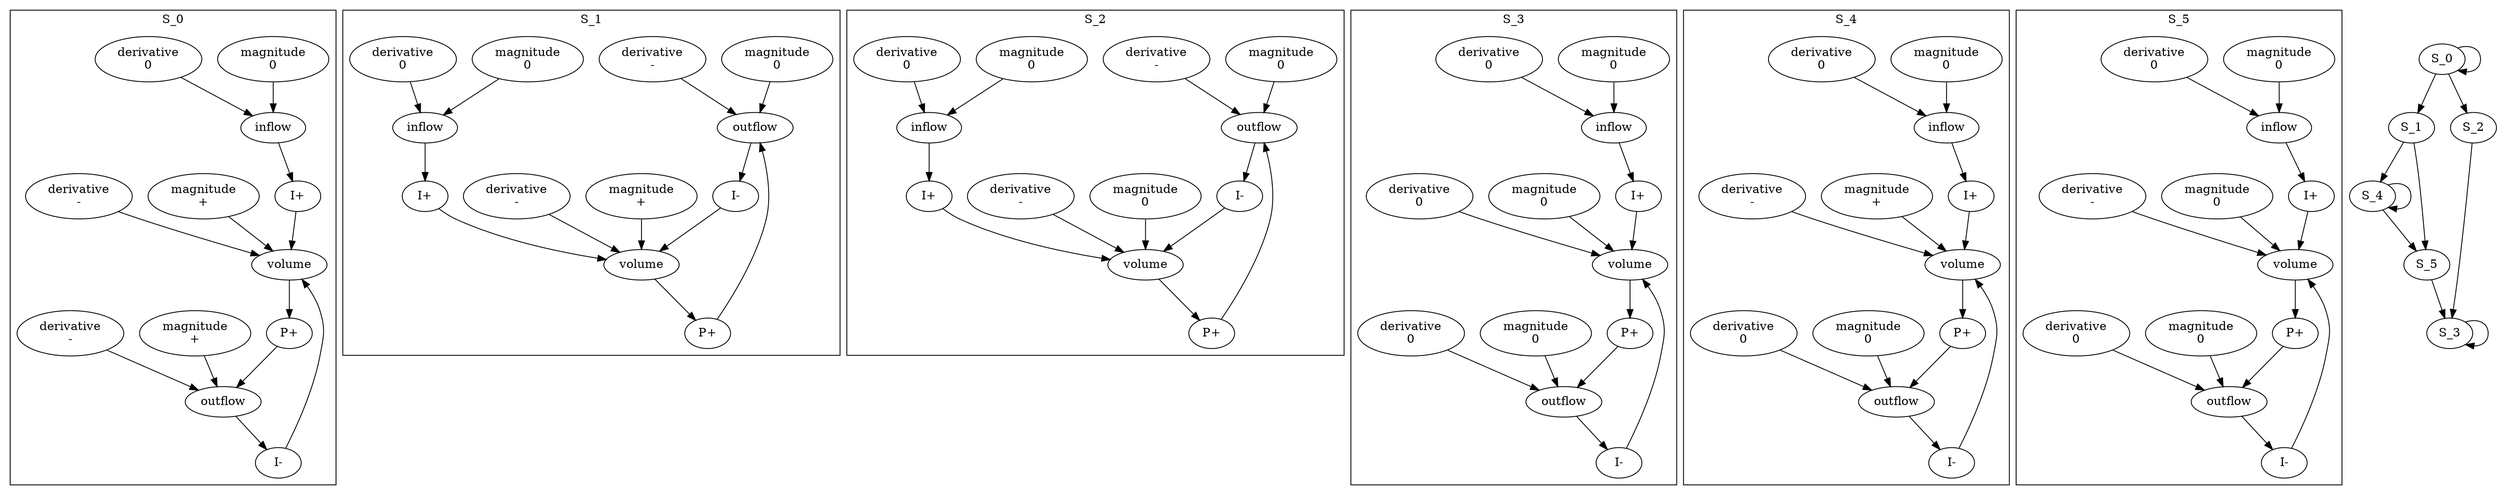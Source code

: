 digraph {
	subgraph "cluster_inflow00outflow+-volume+-" {
		1 [label=inflow]
		2 [label="magnitude
0"]
		3 [label="derivative
0"]
		2 -> 1
		3 -> 1
		4 [label=volume]
		5 [label="magnitude
+"]
		6 [label="derivative
-"]
		5 -> 4
		6 -> 4
		7 [label=outflow]
		8 [label="magnitude
+"]
		9 [label="derivative
-"]
		8 -> 7
		9 -> 7
		10 [label="I+"]
		1 -> 10
		10 -> 4
		11 [label="I-"]
		7 -> 11
		11 -> 4
		12 [label="P+"]
		4 -> 12
		12 -> 7
		label=S_0
	}
	subgraph "cluster_inflow00outflow0-volume+-" {
		13 [label=outflow]
		14 [label="magnitude
0"]
		15 [label="derivative
-"]
		14 -> 13
		15 -> 13
		16 [label=volume]
		17 [label="magnitude
+"]
		18 [label="derivative
-"]
		17 -> 16
		18 -> 16
		19 [label=inflow]
		20 [label="magnitude
0"]
		21 [label="derivative
0"]
		20 -> 19
		21 -> 19
		22 [label="I+"]
		19 -> 22
		22 -> 16
		23 [label="I-"]
		13 -> 23
		23 -> 16
		24 [label="P+"]
		16 -> 24
		24 -> 13
		label=S_1
	}
	subgraph "cluster_inflow00outflow0-volume0-" {
		25 [label=outflow]
		26 [label="magnitude
0"]
		27 [label="derivative
-"]
		26 -> 25
		27 -> 25
		28 [label=volume]
		29 [label="magnitude
0"]
		30 [label="derivative
-"]
		29 -> 28
		30 -> 28
		31 [label=inflow]
		32 [label="magnitude
0"]
		33 [label="derivative
0"]
		32 -> 31
		33 -> 31
		34 [label="I+"]
		31 -> 34
		34 -> 28
		35 [label="I-"]
		25 -> 35
		35 -> 28
		36 [label="P+"]
		28 -> 36
		36 -> 25
		label=S_2
	}
	subgraph cluster_inflow00outflow00volume00 {
		37 [label=inflow]
		38 [label="magnitude
0"]
		39 [label="derivative
0"]
		38 -> 37
		39 -> 37
		40 [label=volume]
		41 [label="magnitude
0"]
		42 [label="derivative
0"]
		41 -> 40
		42 -> 40
		43 [label=outflow]
		44 [label="magnitude
0"]
		45 [label="derivative
0"]
		44 -> 43
		45 -> 43
		46 [label="I+"]
		37 -> 46
		46 -> 40
		47 [label="I-"]
		43 -> 47
		47 -> 40
		48 [label="P+"]
		40 -> 48
		48 -> 43
		label=S_3
	}
	subgraph "cluster_inflow00outflow00volume+-" {
		49 [label=inflow]
		50 [label="magnitude
0"]
		51 [label="derivative
0"]
		50 -> 49
		51 -> 49
		52 [label=volume]
		53 [label="magnitude
+"]
		54 [label="derivative
-"]
		53 -> 52
		54 -> 52
		55 [label=outflow]
		56 [label="magnitude
0"]
		57 [label="derivative
0"]
		56 -> 55
		57 -> 55
		58 [label="I+"]
		49 -> 58
		58 -> 52
		59 [label="I-"]
		55 -> 59
		59 -> 52
		60 [label="P+"]
		52 -> 60
		60 -> 55
		label=S_4
	}
	subgraph "cluster_inflow00outflow00volume0-" {
		61 [label=inflow]
		62 [label="magnitude
0"]
		63 [label="derivative
0"]
		62 -> 61
		63 -> 61
		64 [label=volume]
		65 [label="magnitude
0"]
		66 [label="derivative
-"]
		65 -> 64
		66 -> 64
		67 [label=outflow]
		68 [label="magnitude
0"]
		69 [label="derivative
0"]
		68 -> 67
		69 -> 67
		70 [label="I+"]
		61 -> 70
		70 -> 64
		71 [label="I-"]
		67 -> 71
		71 -> 64
		72 [label="P+"]
		64 -> 72
		72 -> 67
		label=S_5
	}
	S_0 -> S_0
	S_0 -> S_1
	S_0 -> S_2
	S_1 -> S_4
	S_1 -> S_5
	S_2 -> S_3
	S_3 -> S_3
	S_4 -> S_4
	S_4 -> S_5
	S_5 -> S_3
}
